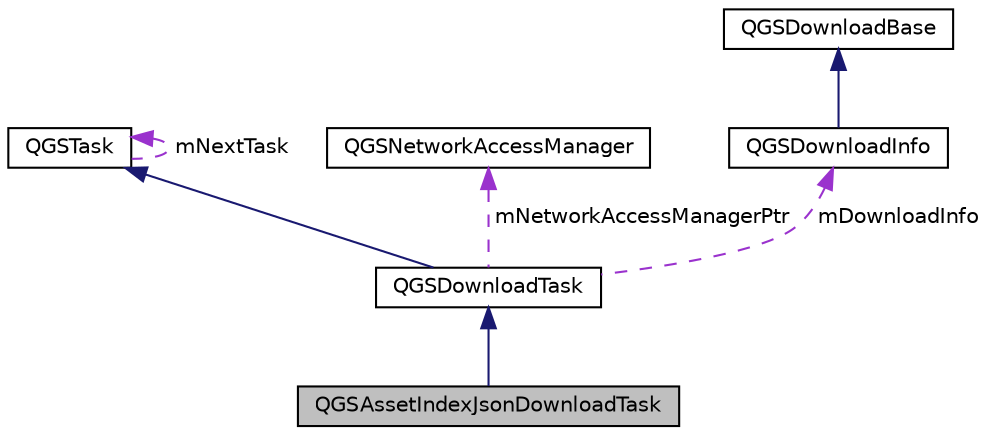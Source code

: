 digraph "QGSAssetIndexJsonDownloadTask"
{
  edge [fontname="Helvetica",fontsize="10",labelfontname="Helvetica",labelfontsize="10"];
  node [fontname="Helvetica",fontsize="10",shape=record];
  Node3 [label="QGSAssetIndexJsonDownloadTask",height=0.2,width=0.4,color="black", fillcolor="grey75", style="filled", fontcolor="black"];
  Node4 -> Node3 [dir="back",color="midnightblue",fontsize="10",style="solid",fontname="Helvetica"];
  Node4 [label="QGSDownloadTask",height=0.2,width=0.4,color="black", fillcolor="white", style="filled",URL="$class_q_g_s_download_task.html"];
  Node5 -> Node4 [dir="back",color="midnightblue",fontsize="10",style="solid",fontname="Helvetica"];
  Node5 [label="QGSTask",height=0.2,width=0.4,color="black", fillcolor="white", style="filled",URL="$class_q_g_s_task.html"];
  Node5 -> Node5 [dir="back",color="darkorchid3",fontsize="10",style="dashed",label=" mNextTask" ,fontname="Helvetica"];
  Node6 -> Node4 [dir="back",color="darkorchid3",fontsize="10",style="dashed",label=" mNetworkAccessManagerPtr" ,fontname="Helvetica"];
  Node6 [label="QGSNetworkAccessManager",height=0.2,width=0.4,color="black", fillcolor="white", style="filled",URL="$class_q_g_s_network_access_manager.html"];
  Node7 -> Node4 [dir="back",color="darkorchid3",fontsize="10",style="dashed",label=" mDownloadInfo" ,fontname="Helvetica"];
  Node7 [label="QGSDownloadInfo",height=0.2,width=0.4,color="black", fillcolor="white", style="filled",URL="$class_q_g_s_download_info.html"];
  Node8 -> Node7 [dir="back",color="midnightblue",fontsize="10",style="solid",fontname="Helvetica"];
  Node8 [label="QGSDownloadBase",height=0.2,width=0.4,color="black", fillcolor="white", style="filled",URL="$class_q_g_s_download_base.html"];
}
